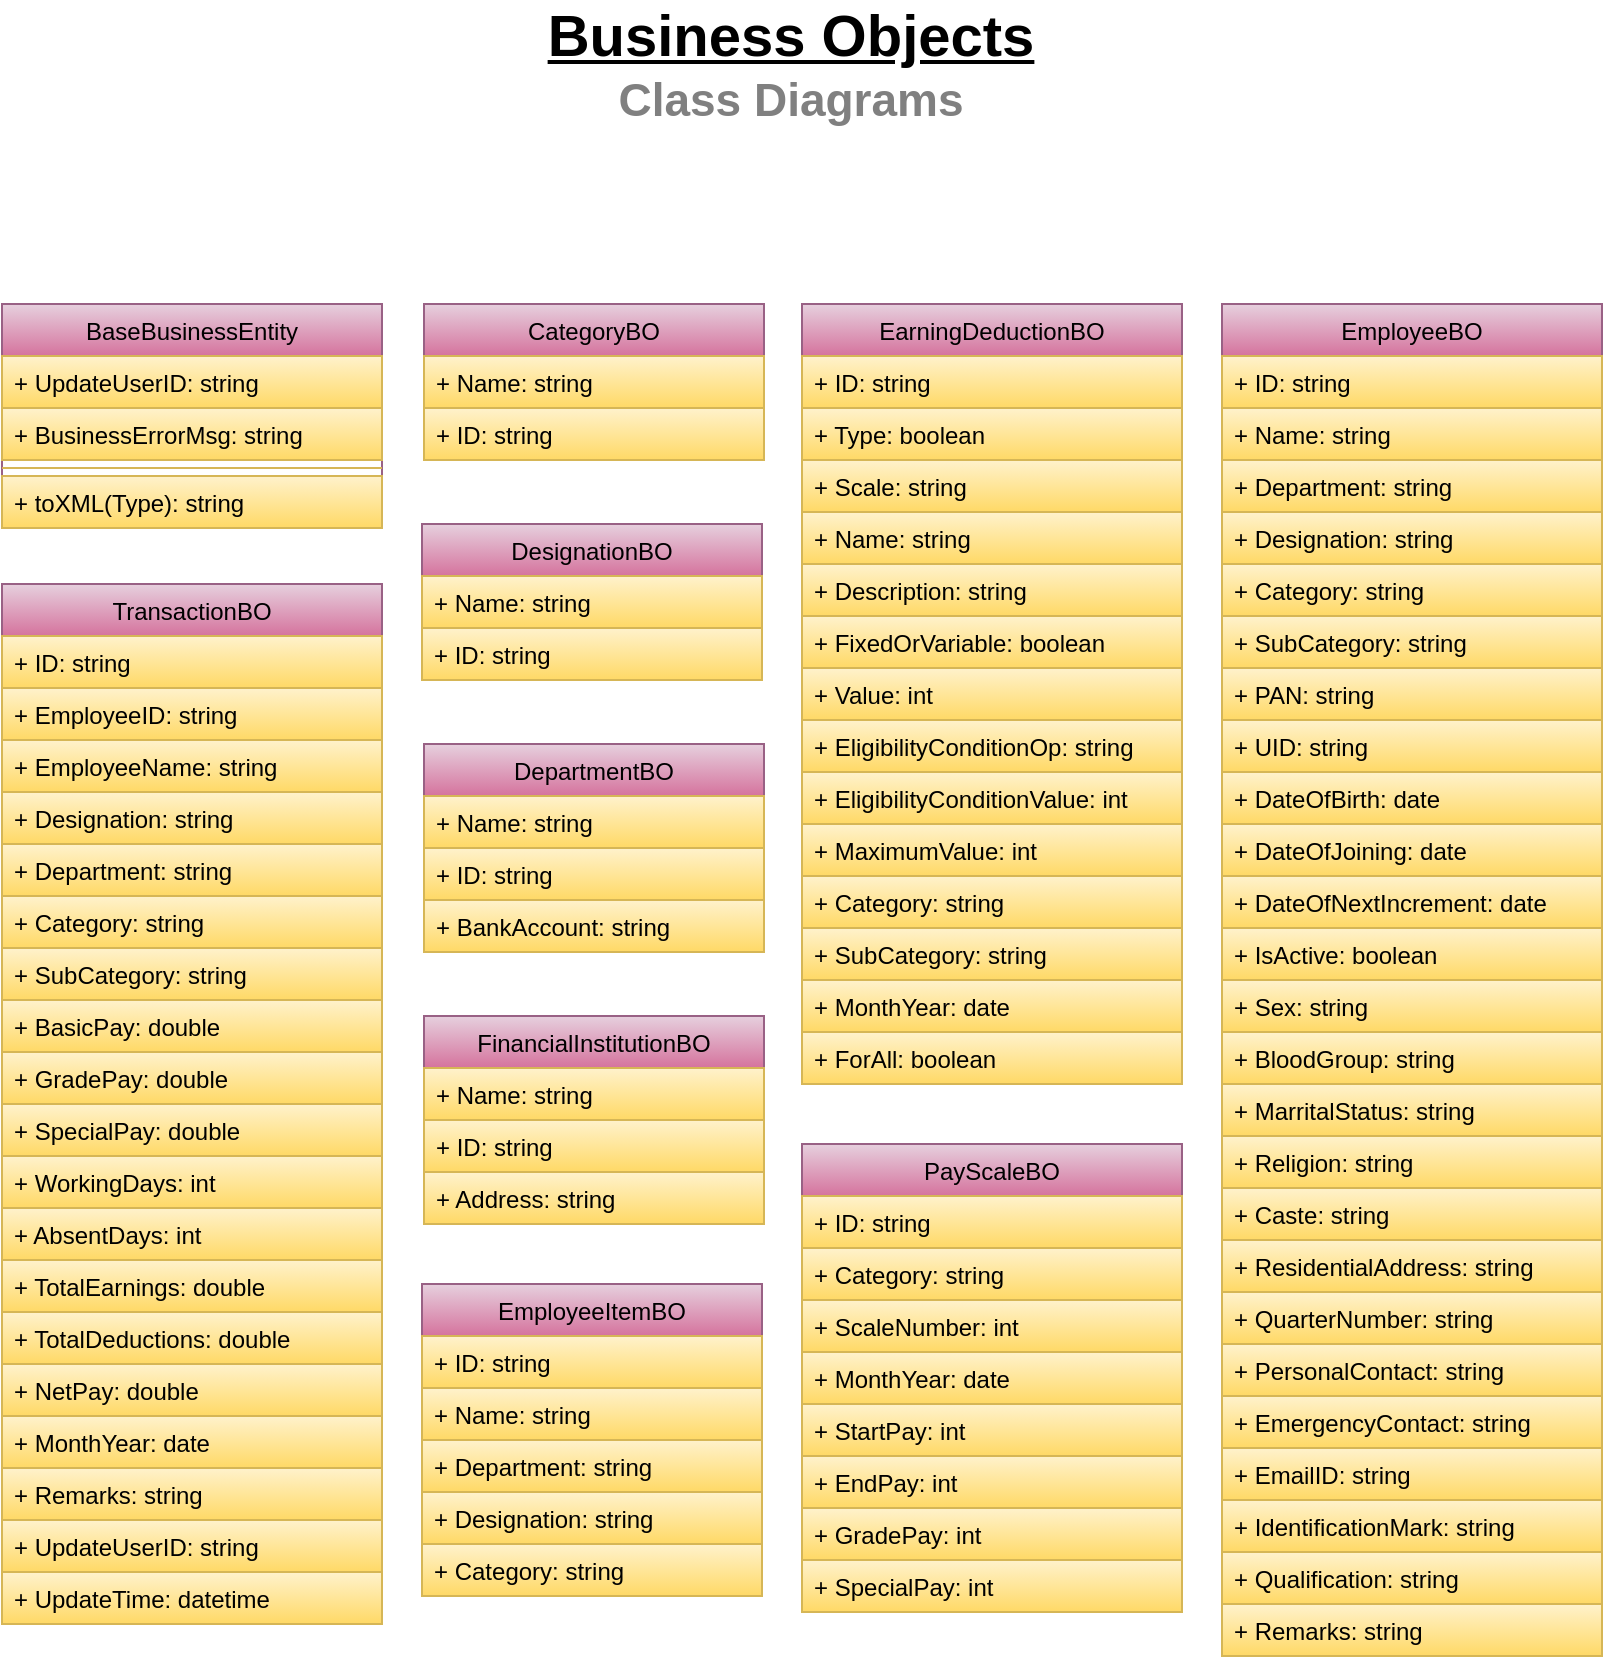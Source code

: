 <mxfile version="13.6.0" type="github">
  <diagram id="C5RBs43oDa-KdzZeNtuy" name="Page-1">
    <mxGraphModel dx="1447" dy="722" grid="1" gridSize="10" guides="1" tooltips="1" connect="1" arrows="1" fold="1" page="1" pageScale="1" pageWidth="827" pageHeight="1169" math="0" shadow="0">
      <root>
        <mxCell id="WIyWlLk6GJQsqaUBKTNV-0" />
        <mxCell id="WIyWlLk6GJQsqaUBKTNV-1" parent="WIyWlLk6GJQsqaUBKTNV-0" />
        <mxCell id="N1QTLzZFye_Z8eLdZ8pb-5" value="CategoryBO" style="swimlane;fontStyle=0;childLayout=stackLayout;horizontal=1;startSize=26;fillColor=#e6d0de;horizontalStack=0;resizeParent=1;resizeParentMax=0;resizeLast=0;collapsible=1;marginBottom=0;gradientColor=#d5739d;strokeColor=#996185;" vertex="1" parent="WIyWlLk6GJQsqaUBKTNV-1">
          <mxGeometry x="231" y="270" width="170" height="78" as="geometry" />
        </mxCell>
        <mxCell id="N1QTLzZFye_Z8eLdZ8pb-6" value="+ Name: string" style="text;strokeColor=#d6b656;fillColor=#fff2cc;align=left;verticalAlign=top;spacingLeft=4;spacingRight=4;overflow=hidden;rotatable=0;points=[[0,0.5],[1,0.5]];portConstraint=eastwest;gradientColor=#ffd966;" vertex="1" parent="N1QTLzZFye_Z8eLdZ8pb-5">
          <mxGeometry y="26" width="170" height="26" as="geometry" />
        </mxCell>
        <mxCell id="N1QTLzZFye_Z8eLdZ8pb-7" value="+ ID: string" style="text;strokeColor=#d6b656;fillColor=#fff2cc;align=left;verticalAlign=top;spacingLeft=4;spacingRight=4;overflow=hidden;rotatable=0;points=[[0,0.5],[1,0.5]];portConstraint=eastwest;gradientColor=#ffd966;" vertex="1" parent="N1QTLzZFye_Z8eLdZ8pb-5">
          <mxGeometry y="52" width="170" height="26" as="geometry" />
        </mxCell>
        <mxCell id="N1QTLzZFye_Z8eLdZ8pb-16" value="EarningDeductionBO" style="swimlane;fontStyle=0;childLayout=stackLayout;horizontal=1;startSize=26;fillColor=#e6d0de;horizontalStack=0;resizeParent=1;resizeParentMax=0;resizeLast=0;collapsible=1;marginBottom=0;gradientColor=#d5739d;strokeColor=#996185;" vertex="1" parent="WIyWlLk6GJQsqaUBKTNV-1">
          <mxGeometry x="420" y="270" width="190" height="390" as="geometry" />
        </mxCell>
        <mxCell id="N1QTLzZFye_Z8eLdZ8pb-17" value="+ ID: string" style="text;strokeColor=#d6b656;fillColor=#fff2cc;align=left;verticalAlign=top;spacingLeft=4;spacingRight=4;overflow=hidden;rotatable=0;points=[[0,0.5],[1,0.5]];portConstraint=eastwest;gradientColor=#ffd966;" vertex="1" parent="N1QTLzZFye_Z8eLdZ8pb-16">
          <mxGeometry y="26" width="190" height="26" as="geometry" />
        </mxCell>
        <mxCell id="N1QTLzZFye_Z8eLdZ8pb-25" value="+ Type: boolean" style="text;strokeColor=#d6b656;fillColor=#fff2cc;align=left;verticalAlign=top;spacingLeft=4;spacingRight=4;overflow=hidden;rotatable=0;points=[[0,0.5],[1,0.5]];portConstraint=eastwest;gradientColor=#ffd966;" vertex="1" parent="N1QTLzZFye_Z8eLdZ8pb-16">
          <mxGeometry y="52" width="190" height="26" as="geometry" />
        </mxCell>
        <mxCell id="N1QTLzZFye_Z8eLdZ8pb-24" value="+ Scale: string" style="text;strokeColor=#d6b656;fillColor=#fff2cc;align=left;verticalAlign=top;spacingLeft=4;spacingRight=4;overflow=hidden;rotatable=0;points=[[0,0.5],[1,0.5]];portConstraint=eastwest;gradientColor=#ffd966;" vertex="1" parent="N1QTLzZFye_Z8eLdZ8pb-16">
          <mxGeometry y="78" width="190" height="26" as="geometry" />
        </mxCell>
        <mxCell id="N1QTLzZFye_Z8eLdZ8pb-23" value="+ Name: string" style="text;strokeColor=#d6b656;fillColor=#fff2cc;align=left;verticalAlign=top;spacingLeft=4;spacingRight=4;overflow=hidden;rotatable=0;points=[[0,0.5],[1,0.5]];portConstraint=eastwest;gradientColor=#ffd966;" vertex="1" parent="N1QTLzZFye_Z8eLdZ8pb-16">
          <mxGeometry y="104" width="190" height="26" as="geometry" />
        </mxCell>
        <mxCell id="N1QTLzZFye_Z8eLdZ8pb-18" value="+ Description: string" style="text;strokeColor=#d6b656;fillColor=#fff2cc;align=left;verticalAlign=top;spacingLeft=4;spacingRight=4;overflow=hidden;rotatable=0;points=[[0,0.5],[1,0.5]];portConstraint=eastwest;gradientColor=#ffd966;" vertex="1" parent="N1QTLzZFye_Z8eLdZ8pb-16">
          <mxGeometry y="130" width="190" height="26" as="geometry" />
        </mxCell>
        <mxCell id="N1QTLzZFye_Z8eLdZ8pb-20" value="+ FixedOrVariable: boolean" style="text;strokeColor=#d6b656;fillColor=#fff2cc;align=left;verticalAlign=top;spacingLeft=4;spacingRight=4;overflow=hidden;rotatable=0;points=[[0,0.5],[1,0.5]];portConstraint=eastwest;gradientColor=#ffd966;" vertex="1" parent="N1QTLzZFye_Z8eLdZ8pb-16">
          <mxGeometry y="156" width="190" height="26" as="geometry" />
        </mxCell>
        <mxCell id="N1QTLzZFye_Z8eLdZ8pb-22" value="+ Value: int" style="text;strokeColor=#d6b656;fillColor=#fff2cc;align=left;verticalAlign=top;spacingLeft=4;spacingRight=4;overflow=hidden;rotatable=0;points=[[0,0.5],[1,0.5]];portConstraint=eastwest;gradientColor=#ffd966;" vertex="1" parent="N1QTLzZFye_Z8eLdZ8pb-16">
          <mxGeometry y="182" width="190" height="26" as="geometry" />
        </mxCell>
        <mxCell id="N1QTLzZFye_Z8eLdZ8pb-21" value="+ EligibilityConditionOp: string" style="text;strokeColor=#d6b656;fillColor=#fff2cc;align=left;verticalAlign=top;spacingLeft=4;spacingRight=4;overflow=hidden;rotatable=0;points=[[0,0.5],[1,0.5]];portConstraint=eastwest;gradientColor=#ffd966;" vertex="1" parent="N1QTLzZFye_Z8eLdZ8pb-16">
          <mxGeometry y="208" width="190" height="26" as="geometry" />
        </mxCell>
        <mxCell id="N1QTLzZFye_Z8eLdZ8pb-26" value="+ EligibilityConditionValue: int" style="text;strokeColor=#d6b656;fillColor=#fff2cc;align=left;verticalAlign=top;spacingLeft=4;spacingRight=4;overflow=hidden;rotatable=0;points=[[0,0.5],[1,0.5]];portConstraint=eastwest;gradientColor=#ffd966;" vertex="1" parent="N1QTLzZFye_Z8eLdZ8pb-16">
          <mxGeometry y="234" width="190" height="26" as="geometry" />
        </mxCell>
        <mxCell id="N1QTLzZFye_Z8eLdZ8pb-27" value="+ MaximumValue: int" style="text;strokeColor=#d6b656;fillColor=#fff2cc;align=left;verticalAlign=top;spacingLeft=4;spacingRight=4;overflow=hidden;rotatable=0;points=[[0,0.5],[1,0.5]];portConstraint=eastwest;gradientColor=#ffd966;" vertex="1" parent="N1QTLzZFye_Z8eLdZ8pb-16">
          <mxGeometry y="260" width="190" height="26" as="geometry" />
        </mxCell>
        <mxCell id="N1QTLzZFye_Z8eLdZ8pb-28" value="+ Category: string" style="text;strokeColor=#d6b656;fillColor=#fff2cc;align=left;verticalAlign=top;spacingLeft=4;spacingRight=4;overflow=hidden;rotatable=0;points=[[0,0.5],[1,0.5]];portConstraint=eastwest;gradientColor=#ffd966;" vertex="1" parent="N1QTLzZFye_Z8eLdZ8pb-16">
          <mxGeometry y="286" width="190" height="26" as="geometry" />
        </mxCell>
        <mxCell id="N1QTLzZFye_Z8eLdZ8pb-29" value="+ SubCategory: string" style="text;strokeColor=#d6b656;fillColor=#fff2cc;align=left;verticalAlign=top;spacingLeft=4;spacingRight=4;overflow=hidden;rotatable=0;points=[[0,0.5],[1,0.5]];portConstraint=eastwest;gradientColor=#ffd966;" vertex="1" parent="N1QTLzZFye_Z8eLdZ8pb-16">
          <mxGeometry y="312" width="190" height="26" as="geometry" />
        </mxCell>
        <mxCell id="N1QTLzZFye_Z8eLdZ8pb-19" value="+ MonthYear: date" style="text;strokeColor=#d6b656;fillColor=#fff2cc;align=left;verticalAlign=top;spacingLeft=4;spacingRight=4;overflow=hidden;rotatable=0;points=[[0,0.5],[1,0.5]];portConstraint=eastwest;gradientColor=#ffd966;" vertex="1" parent="N1QTLzZFye_Z8eLdZ8pb-16">
          <mxGeometry y="338" width="190" height="26" as="geometry" />
        </mxCell>
        <mxCell id="N1QTLzZFye_Z8eLdZ8pb-30" value="+ ForAll: boolean" style="text;strokeColor=#d6b656;fillColor=#fff2cc;align=left;verticalAlign=top;spacingLeft=4;spacingRight=4;overflow=hidden;rotatable=0;points=[[0,0.5],[1,0.5]];portConstraint=eastwest;gradientColor=#ffd966;" vertex="1" parent="N1QTLzZFye_Z8eLdZ8pb-16">
          <mxGeometry y="364" width="190" height="26" as="geometry" />
        </mxCell>
        <mxCell id="N1QTLzZFye_Z8eLdZ8pb-46" value="EmployeeBO" style="swimlane;fontStyle=0;childLayout=stackLayout;horizontal=1;startSize=26;fillColor=#e6d0de;horizontalStack=0;resizeParent=1;resizeParentMax=0;resizeLast=0;collapsible=1;marginBottom=0;gradientColor=#d5739d;strokeColor=#996185;" vertex="1" parent="WIyWlLk6GJQsqaUBKTNV-1">
          <mxGeometry x="630" y="270" width="190" height="676" as="geometry" />
        </mxCell>
        <mxCell id="N1QTLzZFye_Z8eLdZ8pb-47" value="+ ID: string" style="text;strokeColor=#d6b656;fillColor=#fff2cc;align=left;verticalAlign=top;spacingLeft=4;spacingRight=4;overflow=hidden;rotatable=0;points=[[0,0.5],[1,0.5]];portConstraint=eastwest;gradientColor=#ffd966;" vertex="1" parent="N1QTLzZFye_Z8eLdZ8pb-46">
          <mxGeometry y="26" width="190" height="26" as="geometry" />
        </mxCell>
        <mxCell id="N1QTLzZFye_Z8eLdZ8pb-48" value="+ Name: string" style="text;strokeColor=#d6b656;fillColor=#fff2cc;align=left;verticalAlign=top;spacingLeft=4;spacingRight=4;overflow=hidden;rotatable=0;points=[[0,0.5],[1,0.5]];portConstraint=eastwest;gradientColor=#ffd966;" vertex="1" parent="N1QTLzZFye_Z8eLdZ8pb-46">
          <mxGeometry y="52" width="190" height="26" as="geometry" />
        </mxCell>
        <mxCell id="N1QTLzZFye_Z8eLdZ8pb-49" value="+ Department: string" style="text;strokeColor=#d6b656;fillColor=#fff2cc;align=left;verticalAlign=top;spacingLeft=4;spacingRight=4;overflow=hidden;rotatable=0;points=[[0,0.5],[1,0.5]];portConstraint=eastwest;gradientColor=#ffd966;" vertex="1" parent="N1QTLzZFye_Z8eLdZ8pb-46">
          <mxGeometry y="78" width="190" height="26" as="geometry" />
        </mxCell>
        <mxCell id="N1QTLzZFye_Z8eLdZ8pb-50" value="+ Designation: string" style="text;strokeColor=#d6b656;fillColor=#fff2cc;align=left;verticalAlign=top;spacingLeft=4;spacingRight=4;overflow=hidden;rotatable=0;points=[[0,0.5],[1,0.5]];portConstraint=eastwest;gradientColor=#ffd966;" vertex="1" parent="N1QTLzZFye_Z8eLdZ8pb-46">
          <mxGeometry y="104" width="190" height="26" as="geometry" />
        </mxCell>
        <mxCell id="N1QTLzZFye_Z8eLdZ8pb-51" value="+ Category: string" style="text;strokeColor=#d6b656;fillColor=#fff2cc;align=left;verticalAlign=top;spacingLeft=4;spacingRight=4;overflow=hidden;rotatable=0;points=[[0,0.5],[1,0.5]];portConstraint=eastwest;gradientColor=#ffd966;" vertex="1" parent="N1QTLzZFye_Z8eLdZ8pb-46">
          <mxGeometry y="130" width="190" height="26" as="geometry" />
        </mxCell>
        <mxCell id="N1QTLzZFye_Z8eLdZ8pb-52" value="+ SubCategory: string" style="text;strokeColor=#d6b656;fillColor=#fff2cc;align=left;verticalAlign=top;spacingLeft=4;spacingRight=4;overflow=hidden;rotatable=0;points=[[0,0.5],[1,0.5]];portConstraint=eastwest;gradientColor=#ffd966;" vertex="1" parent="N1QTLzZFye_Z8eLdZ8pb-46">
          <mxGeometry y="156" width="190" height="26" as="geometry" />
        </mxCell>
        <mxCell id="N1QTLzZFye_Z8eLdZ8pb-53" value="+ PAN: string" style="text;strokeColor=#d6b656;fillColor=#fff2cc;align=left;verticalAlign=top;spacingLeft=4;spacingRight=4;overflow=hidden;rotatable=0;points=[[0,0.5],[1,0.5]];portConstraint=eastwest;gradientColor=#ffd966;" vertex="1" parent="N1QTLzZFye_Z8eLdZ8pb-46">
          <mxGeometry y="182" width="190" height="26" as="geometry" />
        </mxCell>
        <mxCell id="N1QTLzZFye_Z8eLdZ8pb-54" value="+ UID: string" style="text;strokeColor=#d6b656;fillColor=#fff2cc;align=left;verticalAlign=top;spacingLeft=4;spacingRight=4;overflow=hidden;rotatable=0;points=[[0,0.5],[1,0.5]];portConstraint=eastwest;gradientColor=#ffd966;" vertex="1" parent="N1QTLzZFye_Z8eLdZ8pb-46">
          <mxGeometry y="208" width="190" height="26" as="geometry" />
        </mxCell>
        <mxCell id="N1QTLzZFye_Z8eLdZ8pb-55" value="+ DateOfBirth: date" style="text;strokeColor=#d6b656;fillColor=#fff2cc;align=left;verticalAlign=top;spacingLeft=4;spacingRight=4;overflow=hidden;rotatable=0;points=[[0,0.5],[1,0.5]];portConstraint=eastwest;gradientColor=#ffd966;" vertex="1" parent="N1QTLzZFye_Z8eLdZ8pb-46">
          <mxGeometry y="234" width="190" height="26" as="geometry" />
        </mxCell>
        <mxCell id="N1QTLzZFye_Z8eLdZ8pb-56" value="+ DateOfJoining: date" style="text;strokeColor=#d6b656;fillColor=#fff2cc;align=left;verticalAlign=top;spacingLeft=4;spacingRight=4;overflow=hidden;rotatable=0;points=[[0,0.5],[1,0.5]];portConstraint=eastwest;gradientColor=#ffd966;" vertex="1" parent="N1QTLzZFye_Z8eLdZ8pb-46">
          <mxGeometry y="260" width="190" height="26" as="geometry" />
        </mxCell>
        <mxCell id="N1QTLzZFye_Z8eLdZ8pb-57" value="+ DateOfNextIncrement: date" style="text;strokeColor=#d6b656;fillColor=#fff2cc;align=left;verticalAlign=top;spacingLeft=4;spacingRight=4;overflow=hidden;rotatable=0;points=[[0,0.5],[1,0.5]];portConstraint=eastwest;gradientColor=#ffd966;" vertex="1" parent="N1QTLzZFye_Z8eLdZ8pb-46">
          <mxGeometry y="286" width="190" height="26" as="geometry" />
        </mxCell>
        <mxCell id="N1QTLzZFye_Z8eLdZ8pb-58" value="+ IsActive: boolean" style="text;strokeColor=#d6b656;fillColor=#fff2cc;align=left;verticalAlign=top;spacingLeft=4;spacingRight=4;overflow=hidden;rotatable=0;points=[[0,0.5],[1,0.5]];portConstraint=eastwest;gradientColor=#ffd966;" vertex="1" parent="N1QTLzZFye_Z8eLdZ8pb-46">
          <mxGeometry y="312" width="190" height="26" as="geometry" />
        </mxCell>
        <mxCell id="N1QTLzZFye_Z8eLdZ8pb-61" value="+ Sex: string" style="text;strokeColor=#d6b656;fillColor=#fff2cc;align=left;verticalAlign=top;spacingLeft=4;spacingRight=4;overflow=hidden;rotatable=0;points=[[0,0.5],[1,0.5]];portConstraint=eastwest;gradientColor=#ffd966;" vertex="1" parent="N1QTLzZFye_Z8eLdZ8pb-46">
          <mxGeometry y="338" width="190" height="26" as="geometry" />
        </mxCell>
        <mxCell id="N1QTLzZFye_Z8eLdZ8pb-64" value="+ BloodGroup: string" style="text;strokeColor=#d6b656;fillColor=#fff2cc;align=left;verticalAlign=top;spacingLeft=4;spacingRight=4;overflow=hidden;rotatable=0;points=[[0,0.5],[1,0.5]];portConstraint=eastwest;gradientColor=#ffd966;" vertex="1" parent="N1QTLzZFye_Z8eLdZ8pb-46">
          <mxGeometry y="364" width="190" height="26" as="geometry" />
        </mxCell>
        <mxCell id="N1QTLzZFye_Z8eLdZ8pb-66" value="+ MarritalStatus: string" style="text;strokeColor=#d6b656;fillColor=#fff2cc;align=left;verticalAlign=top;spacingLeft=4;spacingRight=4;overflow=hidden;rotatable=0;points=[[0,0.5],[1,0.5]];portConstraint=eastwest;gradientColor=#ffd966;" vertex="1" parent="N1QTLzZFye_Z8eLdZ8pb-46">
          <mxGeometry y="390" width="190" height="26" as="geometry" />
        </mxCell>
        <mxCell id="N1QTLzZFye_Z8eLdZ8pb-65" value="+ Religion: string" style="text;strokeColor=#d6b656;fillColor=#fff2cc;align=left;verticalAlign=top;spacingLeft=4;spacingRight=4;overflow=hidden;rotatable=0;points=[[0,0.5],[1,0.5]];portConstraint=eastwest;gradientColor=#ffd966;" vertex="1" parent="N1QTLzZFye_Z8eLdZ8pb-46">
          <mxGeometry y="416" width="190" height="26" as="geometry" />
        </mxCell>
        <mxCell id="N1QTLzZFye_Z8eLdZ8pb-63" value="+ Caste: string" style="text;strokeColor=#d6b656;fillColor=#fff2cc;align=left;verticalAlign=top;spacingLeft=4;spacingRight=4;overflow=hidden;rotatable=0;points=[[0,0.5],[1,0.5]];portConstraint=eastwest;gradientColor=#ffd966;" vertex="1" parent="N1QTLzZFye_Z8eLdZ8pb-46">
          <mxGeometry y="442" width="190" height="26" as="geometry" />
        </mxCell>
        <mxCell id="N1QTLzZFye_Z8eLdZ8pb-62" value="+ ResidentialAddress: string" style="text;strokeColor=#d6b656;fillColor=#fff2cc;align=left;verticalAlign=top;spacingLeft=4;spacingRight=4;overflow=hidden;rotatable=0;points=[[0,0.5],[1,0.5]];portConstraint=eastwest;gradientColor=#ffd966;" vertex="1" parent="N1QTLzZFye_Z8eLdZ8pb-46">
          <mxGeometry y="468" width="190" height="26" as="geometry" />
        </mxCell>
        <mxCell id="N1QTLzZFye_Z8eLdZ8pb-59" value="+ QuarterNumber: string" style="text;strokeColor=#d6b656;fillColor=#fff2cc;align=left;verticalAlign=top;spacingLeft=4;spacingRight=4;overflow=hidden;rotatable=0;points=[[0,0.5],[1,0.5]];portConstraint=eastwest;gradientColor=#ffd966;" vertex="1" parent="N1QTLzZFye_Z8eLdZ8pb-46">
          <mxGeometry y="494" width="190" height="26" as="geometry" />
        </mxCell>
        <mxCell id="N1QTLzZFye_Z8eLdZ8pb-60" value="+ PersonalContact: string" style="text;strokeColor=#d6b656;fillColor=#fff2cc;align=left;verticalAlign=top;spacingLeft=4;spacingRight=4;overflow=hidden;rotatable=0;points=[[0,0.5],[1,0.5]];portConstraint=eastwest;gradientColor=#ffd966;" vertex="1" parent="N1QTLzZFye_Z8eLdZ8pb-46">
          <mxGeometry y="520" width="190" height="26" as="geometry" />
        </mxCell>
        <mxCell id="N1QTLzZFye_Z8eLdZ8pb-69" value="+ EmergencyContact: string" style="text;strokeColor=#d6b656;fillColor=#fff2cc;align=left;verticalAlign=top;spacingLeft=4;spacingRight=4;overflow=hidden;rotatable=0;points=[[0,0.5],[1,0.5]];portConstraint=eastwest;gradientColor=#ffd966;" vertex="1" parent="N1QTLzZFye_Z8eLdZ8pb-46">
          <mxGeometry y="546" width="190" height="26" as="geometry" />
        </mxCell>
        <mxCell id="N1QTLzZFye_Z8eLdZ8pb-68" value="+ EmailID: string" style="text;strokeColor=#d6b656;fillColor=#fff2cc;align=left;verticalAlign=top;spacingLeft=4;spacingRight=4;overflow=hidden;rotatable=0;points=[[0,0.5],[1,0.5]];portConstraint=eastwest;gradientColor=#ffd966;" vertex="1" parent="N1QTLzZFye_Z8eLdZ8pb-46">
          <mxGeometry y="572" width="190" height="26" as="geometry" />
        </mxCell>
        <mxCell id="N1QTLzZFye_Z8eLdZ8pb-67" value="+ IdentificationMark: string" style="text;strokeColor=#d6b656;fillColor=#fff2cc;align=left;verticalAlign=top;spacingLeft=4;spacingRight=4;overflow=hidden;rotatable=0;points=[[0,0.5],[1,0.5]];portConstraint=eastwest;gradientColor=#ffd966;" vertex="1" parent="N1QTLzZFye_Z8eLdZ8pb-46">
          <mxGeometry y="598" width="190" height="26" as="geometry" />
        </mxCell>
        <mxCell id="N1QTLzZFye_Z8eLdZ8pb-72" value="+ Qualification: string" style="text;strokeColor=#d6b656;fillColor=#fff2cc;align=left;verticalAlign=top;spacingLeft=4;spacingRight=4;overflow=hidden;rotatable=0;points=[[0,0.5],[1,0.5]];portConstraint=eastwest;gradientColor=#ffd966;" vertex="1" parent="N1QTLzZFye_Z8eLdZ8pb-46">
          <mxGeometry y="624" width="190" height="26" as="geometry" />
        </mxCell>
        <mxCell id="N1QTLzZFye_Z8eLdZ8pb-71" value="+ Remarks: string" style="text;strokeColor=#d6b656;fillColor=#fff2cc;align=left;verticalAlign=top;spacingLeft=4;spacingRight=4;overflow=hidden;rotatable=0;points=[[0,0.5],[1,0.5]];portConstraint=eastwest;gradientColor=#ffd966;" vertex="1" parent="N1QTLzZFye_Z8eLdZ8pb-46">
          <mxGeometry y="650" width="190" height="26" as="geometry" />
        </mxCell>
        <mxCell id="N1QTLzZFye_Z8eLdZ8pb-13" value="DesignationBO" style="swimlane;fontStyle=0;childLayout=stackLayout;horizontal=1;startSize=26;fillColor=#e6d0de;horizontalStack=0;resizeParent=1;resizeParentMax=0;resizeLast=0;collapsible=1;marginBottom=0;gradientColor=#d5739d;strokeColor=#996185;" vertex="1" parent="WIyWlLk6GJQsqaUBKTNV-1">
          <mxGeometry x="230" y="380" width="170" height="78" as="geometry" />
        </mxCell>
        <mxCell id="N1QTLzZFye_Z8eLdZ8pb-14" value="+ Name: string" style="text;strokeColor=#d6b656;fillColor=#fff2cc;align=left;verticalAlign=top;spacingLeft=4;spacingRight=4;overflow=hidden;rotatable=0;points=[[0,0.5],[1,0.5]];portConstraint=eastwest;gradientColor=#ffd966;" vertex="1" parent="N1QTLzZFye_Z8eLdZ8pb-13">
          <mxGeometry y="26" width="170" height="26" as="geometry" />
        </mxCell>
        <mxCell id="N1QTLzZFye_Z8eLdZ8pb-15" value="+ ID: string" style="text;strokeColor=#d6b656;fillColor=#fff2cc;align=left;verticalAlign=top;spacingLeft=4;spacingRight=4;overflow=hidden;rotatable=0;points=[[0,0.5],[1,0.5]];portConstraint=eastwest;gradientColor=#ffd966;" vertex="1" parent="N1QTLzZFye_Z8eLdZ8pb-13">
          <mxGeometry y="52" width="170" height="26" as="geometry" />
        </mxCell>
        <mxCell id="N1QTLzZFye_Z8eLdZ8pb-9" value="DepartmentBO" style="swimlane;fontStyle=0;childLayout=stackLayout;horizontal=1;startSize=26;fillColor=#e6d0de;horizontalStack=0;resizeParent=1;resizeParentMax=0;resizeLast=0;collapsible=1;marginBottom=0;gradientColor=#d5739d;strokeColor=#996185;" vertex="1" parent="WIyWlLk6GJQsqaUBKTNV-1">
          <mxGeometry x="231" y="490" width="170" height="104" as="geometry" />
        </mxCell>
        <mxCell id="N1QTLzZFye_Z8eLdZ8pb-10" value="+ Name: string" style="text;strokeColor=#d6b656;fillColor=#fff2cc;align=left;verticalAlign=top;spacingLeft=4;spacingRight=4;overflow=hidden;rotatable=0;points=[[0,0.5],[1,0.5]];portConstraint=eastwest;gradientColor=#ffd966;" vertex="1" parent="N1QTLzZFye_Z8eLdZ8pb-9">
          <mxGeometry y="26" width="170" height="26" as="geometry" />
        </mxCell>
        <mxCell id="N1QTLzZFye_Z8eLdZ8pb-11" value="+ ID: string" style="text;strokeColor=#d6b656;fillColor=#fff2cc;align=left;verticalAlign=top;spacingLeft=4;spacingRight=4;overflow=hidden;rotatable=0;points=[[0,0.5],[1,0.5]];portConstraint=eastwest;gradientColor=#ffd966;" vertex="1" parent="N1QTLzZFye_Z8eLdZ8pb-9">
          <mxGeometry y="52" width="170" height="26" as="geometry" />
        </mxCell>
        <mxCell id="N1QTLzZFye_Z8eLdZ8pb-12" value="+ BankAccount: string" style="text;strokeColor=#d6b656;fillColor=#fff2cc;align=left;verticalAlign=top;spacingLeft=4;spacingRight=4;overflow=hidden;rotatable=0;points=[[0,0.5],[1,0.5]];portConstraint=eastwest;gradientColor=#ffd966;" vertex="1" parent="N1QTLzZFye_Z8eLdZ8pb-9">
          <mxGeometry y="78" width="170" height="26" as="geometry" />
        </mxCell>
        <mxCell id="N1QTLzZFye_Z8eLdZ8pb-73" value="FinancialInstitutionBO" style="swimlane;fontStyle=0;childLayout=stackLayout;horizontal=1;startSize=26;fillColor=#e6d0de;horizontalStack=0;resizeParent=1;resizeParentMax=0;resizeLast=0;collapsible=1;marginBottom=0;gradientColor=#d5739d;strokeColor=#996185;" vertex="1" parent="WIyWlLk6GJQsqaUBKTNV-1">
          <mxGeometry x="231" y="626" width="170" height="104" as="geometry" />
        </mxCell>
        <mxCell id="N1QTLzZFye_Z8eLdZ8pb-74" value="+ Name: string" style="text;strokeColor=#d6b656;fillColor=#fff2cc;align=left;verticalAlign=top;spacingLeft=4;spacingRight=4;overflow=hidden;rotatable=0;points=[[0,0.5],[1,0.5]];portConstraint=eastwest;gradientColor=#ffd966;" vertex="1" parent="N1QTLzZFye_Z8eLdZ8pb-73">
          <mxGeometry y="26" width="170" height="26" as="geometry" />
        </mxCell>
        <mxCell id="N1QTLzZFye_Z8eLdZ8pb-75" value="+ ID: string" style="text;strokeColor=#d6b656;fillColor=#fff2cc;align=left;verticalAlign=top;spacingLeft=4;spacingRight=4;overflow=hidden;rotatable=0;points=[[0,0.5],[1,0.5]];portConstraint=eastwest;gradientColor=#ffd966;" vertex="1" parent="N1QTLzZFye_Z8eLdZ8pb-73">
          <mxGeometry y="52" width="170" height="26" as="geometry" />
        </mxCell>
        <mxCell id="N1QTLzZFye_Z8eLdZ8pb-76" value="+ Address: string" style="text;strokeColor=#d6b656;fillColor=#fff2cc;align=left;verticalAlign=top;spacingLeft=4;spacingRight=4;overflow=hidden;rotatable=0;points=[[0,0.5],[1,0.5]];portConstraint=eastwest;gradientColor=#ffd966;" vertex="1" parent="N1QTLzZFye_Z8eLdZ8pb-73">
          <mxGeometry y="78" width="170" height="26" as="geometry" />
        </mxCell>
        <mxCell id="N1QTLzZFye_Z8eLdZ8pb-77" value="PayScaleBO" style="swimlane;fontStyle=0;childLayout=stackLayout;horizontal=1;startSize=26;fillColor=#e6d0de;horizontalStack=0;resizeParent=1;resizeParentMax=0;resizeLast=0;collapsible=1;marginBottom=0;gradientColor=#d5739d;strokeColor=#996185;" vertex="1" parent="WIyWlLk6GJQsqaUBKTNV-1">
          <mxGeometry x="420" y="690" width="190" height="234" as="geometry" />
        </mxCell>
        <mxCell id="N1QTLzZFye_Z8eLdZ8pb-79" value="+ ID: string" style="text;strokeColor=#d6b656;fillColor=#fff2cc;align=left;verticalAlign=top;spacingLeft=4;spacingRight=4;overflow=hidden;rotatable=0;points=[[0,0.5],[1,0.5]];portConstraint=eastwest;gradientColor=#ffd966;" vertex="1" parent="N1QTLzZFye_Z8eLdZ8pb-77">
          <mxGeometry y="26" width="190" height="26" as="geometry" />
        </mxCell>
        <mxCell id="N1QTLzZFye_Z8eLdZ8pb-83" value="+ Category: string" style="text;strokeColor=#d6b656;fillColor=#fff2cc;align=left;verticalAlign=top;spacingLeft=4;spacingRight=4;overflow=hidden;rotatable=0;points=[[0,0.5],[1,0.5]];portConstraint=eastwest;gradientColor=#ffd966;" vertex="1" parent="N1QTLzZFye_Z8eLdZ8pb-77">
          <mxGeometry y="52" width="190" height="26" as="geometry" />
        </mxCell>
        <mxCell id="N1QTLzZFye_Z8eLdZ8pb-81" value="+ ScaleNumber: int" style="text;strokeColor=#d6b656;fillColor=#fff2cc;align=left;verticalAlign=top;spacingLeft=4;spacingRight=4;overflow=hidden;rotatable=0;points=[[0,0.5],[1,0.5]];portConstraint=eastwest;gradientColor=#ffd966;" vertex="1" parent="N1QTLzZFye_Z8eLdZ8pb-77">
          <mxGeometry y="78" width="190" height="26" as="geometry" />
        </mxCell>
        <mxCell id="N1QTLzZFye_Z8eLdZ8pb-82" value="+ MonthYear: date" style="text;strokeColor=#d6b656;fillColor=#fff2cc;align=left;verticalAlign=top;spacingLeft=4;spacingRight=4;overflow=hidden;rotatable=0;points=[[0,0.5],[1,0.5]];portConstraint=eastwest;gradientColor=#ffd966;" vertex="1" parent="N1QTLzZFye_Z8eLdZ8pb-77">
          <mxGeometry y="104" width="190" height="26" as="geometry" />
        </mxCell>
        <mxCell id="N1QTLzZFye_Z8eLdZ8pb-78" value="+ StartPay: int" style="text;strokeColor=#d6b656;fillColor=#fff2cc;align=left;verticalAlign=top;spacingLeft=4;spacingRight=4;overflow=hidden;rotatable=0;points=[[0,0.5],[1,0.5]];portConstraint=eastwest;gradientColor=#ffd966;" vertex="1" parent="N1QTLzZFye_Z8eLdZ8pb-77">
          <mxGeometry y="130" width="190" height="26" as="geometry" />
        </mxCell>
        <mxCell id="N1QTLzZFye_Z8eLdZ8pb-85" value="+ EndPay: int" style="text;strokeColor=#d6b656;fillColor=#fff2cc;align=left;verticalAlign=top;spacingLeft=4;spacingRight=4;overflow=hidden;rotatable=0;points=[[0,0.5],[1,0.5]];portConstraint=eastwest;gradientColor=#ffd966;" vertex="1" parent="N1QTLzZFye_Z8eLdZ8pb-77">
          <mxGeometry y="156" width="190" height="26" as="geometry" />
        </mxCell>
        <mxCell id="N1QTLzZFye_Z8eLdZ8pb-84" value="+ GradePay: int" style="text;strokeColor=#d6b656;fillColor=#fff2cc;align=left;verticalAlign=top;spacingLeft=4;spacingRight=4;overflow=hidden;rotatable=0;points=[[0,0.5],[1,0.5]];portConstraint=eastwest;gradientColor=#ffd966;" vertex="1" parent="N1QTLzZFye_Z8eLdZ8pb-77">
          <mxGeometry y="182" width="190" height="26" as="geometry" />
        </mxCell>
        <mxCell id="N1QTLzZFye_Z8eLdZ8pb-80" value="+ SpecialPay: int" style="text;strokeColor=#d6b656;fillColor=#fff2cc;align=left;verticalAlign=top;spacingLeft=4;spacingRight=4;overflow=hidden;rotatable=0;points=[[0,0.5],[1,0.5]];portConstraint=eastwest;gradientColor=#ffd966;" vertex="1" parent="N1QTLzZFye_Z8eLdZ8pb-77">
          <mxGeometry y="208" width="190" height="26" as="geometry" />
        </mxCell>
        <mxCell id="N1QTLzZFye_Z8eLdZ8pb-107" value="EmployeeItemBO" style="swimlane;fontStyle=0;childLayout=stackLayout;horizontal=1;startSize=26;fillColor=#e6d0de;horizontalStack=0;resizeParent=1;resizeParentMax=0;resizeLast=0;collapsible=1;marginBottom=0;gradientColor=#d5739d;strokeColor=#996185;" vertex="1" parent="WIyWlLk6GJQsqaUBKTNV-1">
          <mxGeometry x="230" y="760" width="170" height="156" as="geometry" />
        </mxCell>
        <mxCell id="N1QTLzZFye_Z8eLdZ8pb-108" value="+ ID: string" style="text;strokeColor=#d6b656;fillColor=#fff2cc;align=left;verticalAlign=top;spacingLeft=4;spacingRight=4;overflow=hidden;rotatable=0;points=[[0,0.5],[1,0.5]];portConstraint=eastwest;gradientColor=#ffd966;" vertex="1" parent="N1QTLzZFye_Z8eLdZ8pb-107">
          <mxGeometry y="26" width="170" height="26" as="geometry" />
        </mxCell>
        <mxCell id="N1QTLzZFye_Z8eLdZ8pb-109" value="+ Name: string" style="text;strokeColor=#d6b656;fillColor=#fff2cc;align=left;verticalAlign=top;spacingLeft=4;spacingRight=4;overflow=hidden;rotatable=0;points=[[0,0.5],[1,0.5]];portConstraint=eastwest;gradientColor=#ffd966;" vertex="1" parent="N1QTLzZFye_Z8eLdZ8pb-107">
          <mxGeometry y="52" width="170" height="26" as="geometry" />
        </mxCell>
        <mxCell id="N1QTLzZFye_Z8eLdZ8pb-110" value="+ Department: string" style="text;strokeColor=#d6b656;fillColor=#fff2cc;align=left;verticalAlign=top;spacingLeft=4;spacingRight=4;overflow=hidden;rotatable=0;points=[[0,0.5],[1,0.5]];portConstraint=eastwest;aspect=fixed;gradientColor=#ffd966;" vertex="1" parent="N1QTLzZFye_Z8eLdZ8pb-107">
          <mxGeometry y="78" width="170" height="26" as="geometry" />
        </mxCell>
        <mxCell id="N1QTLzZFye_Z8eLdZ8pb-111" value="+ Designation: string" style="text;strokeColor=#d6b656;fillColor=#fff2cc;align=left;verticalAlign=top;spacingLeft=4;spacingRight=4;overflow=hidden;rotatable=0;points=[[0,0.5],[1,0.5]];portConstraint=eastwest;gradientColor=#ffd966;" vertex="1" parent="N1QTLzZFye_Z8eLdZ8pb-107">
          <mxGeometry y="104" width="170" height="26" as="geometry" />
        </mxCell>
        <mxCell id="N1QTLzZFye_Z8eLdZ8pb-112" value="+ Category: string" style="text;strokeColor=#d6b656;fillColor=#fff2cc;align=left;verticalAlign=top;spacingLeft=4;spacingRight=4;overflow=hidden;rotatable=0;points=[[0,0.5],[1,0.5]];portConstraint=eastwest;gradientColor=#ffd966;" vertex="1" parent="N1QTLzZFye_Z8eLdZ8pb-107">
          <mxGeometry y="130" width="170" height="26" as="geometry" />
        </mxCell>
        <mxCell id="N1QTLzZFye_Z8eLdZ8pb-86" value="TransactionBO" style="swimlane;fontStyle=0;childLayout=stackLayout;horizontal=1;startSize=26;fillColor=#e6d0de;horizontalStack=0;resizeParent=1;resizeParentMax=0;resizeLast=0;collapsible=1;marginBottom=0;gradientColor=#d5739d;strokeColor=#996185;" vertex="1" parent="WIyWlLk6GJQsqaUBKTNV-1">
          <mxGeometry x="20" y="410" width="190" height="520" as="geometry" />
        </mxCell>
        <mxCell id="N1QTLzZFye_Z8eLdZ8pb-87" value="+ ID: string" style="text;strokeColor=#d6b656;fillColor=#fff2cc;align=left;verticalAlign=top;spacingLeft=4;spacingRight=4;overflow=hidden;rotatable=0;points=[[0,0.5],[1,0.5]];portConstraint=eastwest;gradientColor=#ffd966;" vertex="1" parent="N1QTLzZFye_Z8eLdZ8pb-86">
          <mxGeometry y="26" width="190" height="26" as="geometry" />
        </mxCell>
        <mxCell id="N1QTLzZFye_Z8eLdZ8pb-95" value="+ EmployeeID: string" style="text;strokeColor=#d6b656;fillColor=#fff2cc;align=left;verticalAlign=top;spacingLeft=4;spacingRight=4;overflow=hidden;rotatable=0;points=[[0,0.5],[1,0.5]];portConstraint=eastwest;gradientColor=#ffd966;" vertex="1" parent="N1QTLzZFye_Z8eLdZ8pb-86">
          <mxGeometry y="52" width="190" height="26" as="geometry" />
        </mxCell>
        <mxCell id="N1QTLzZFye_Z8eLdZ8pb-96" value="+ EmployeeName: string" style="text;strokeColor=#d6b656;fillColor=#fff2cc;align=left;verticalAlign=top;spacingLeft=4;spacingRight=4;overflow=hidden;rotatable=0;points=[[0,0.5],[1,0.5]];portConstraint=eastwest;gradientColor=#ffd966;" vertex="1" parent="N1QTLzZFye_Z8eLdZ8pb-86">
          <mxGeometry y="78" width="190" height="26" as="geometry" />
        </mxCell>
        <mxCell id="N1QTLzZFye_Z8eLdZ8pb-98" value="+ Designation: string" style="text;strokeColor=#d6b656;fillColor=#fff2cc;align=left;verticalAlign=top;spacingLeft=4;spacingRight=4;overflow=hidden;rotatable=0;points=[[0,0.5],[1,0.5]];portConstraint=eastwest;gradientColor=#ffd966;" vertex="1" parent="N1QTLzZFye_Z8eLdZ8pb-86">
          <mxGeometry y="104" width="190" height="26" as="geometry" />
        </mxCell>
        <mxCell id="N1QTLzZFye_Z8eLdZ8pb-97" value="+ Department: string" style="text;strokeColor=#d6b656;fillColor=#fff2cc;align=left;verticalAlign=top;spacingLeft=4;spacingRight=4;overflow=hidden;rotatable=0;points=[[0,0.5],[1,0.5]];portConstraint=eastwest;gradientColor=#ffd966;" vertex="1" parent="N1QTLzZFye_Z8eLdZ8pb-86">
          <mxGeometry y="130" width="190" height="26" as="geometry" />
        </mxCell>
        <mxCell id="N1QTLzZFye_Z8eLdZ8pb-88" value="+ Category: string" style="text;strokeColor=#d6b656;fillColor=#fff2cc;align=left;verticalAlign=top;spacingLeft=4;spacingRight=4;overflow=hidden;rotatable=0;points=[[0,0.5],[1,0.5]];portConstraint=eastwest;gradientColor=#ffd966;" vertex="1" parent="N1QTLzZFye_Z8eLdZ8pb-86">
          <mxGeometry y="156" width="190" height="26" as="geometry" />
        </mxCell>
        <mxCell id="N1QTLzZFye_Z8eLdZ8pb-103" value="+ SubCategory: string" style="text;strokeColor=#d6b656;fillColor=#fff2cc;align=left;verticalAlign=top;spacingLeft=4;spacingRight=4;overflow=hidden;rotatable=0;points=[[0,0.5],[1,0.5]];portConstraint=eastwest;gradientColor=#ffd966;" vertex="1" parent="N1QTLzZFye_Z8eLdZ8pb-86">
          <mxGeometry y="182" width="190" height="26" as="geometry" />
        </mxCell>
        <mxCell id="N1QTLzZFye_Z8eLdZ8pb-92" value="+ BasicPay: double" style="text;strokeColor=#d6b656;fillColor=#fff2cc;align=left;verticalAlign=top;spacingLeft=4;spacingRight=4;overflow=hidden;rotatable=0;points=[[0,0.5],[1,0.5]];portConstraint=eastwest;gradientColor=#ffd966;" vertex="1" parent="N1QTLzZFye_Z8eLdZ8pb-86">
          <mxGeometry y="208" width="190" height="26" as="geometry" />
        </mxCell>
        <mxCell id="N1QTLzZFye_Z8eLdZ8pb-93" value="+ GradePay: double" style="text;strokeColor=#d6b656;fillColor=#fff2cc;align=left;verticalAlign=top;spacingLeft=4;spacingRight=4;overflow=hidden;rotatable=0;points=[[0,0.5],[1,0.5]];portConstraint=eastwest;gradientColor=#ffd966;" vertex="1" parent="N1QTLzZFye_Z8eLdZ8pb-86">
          <mxGeometry y="234" width="190" height="26" as="geometry" />
        </mxCell>
        <mxCell id="N1QTLzZFye_Z8eLdZ8pb-94" value="+ SpecialPay: double" style="text;strokeColor=#d6b656;fillColor=#fff2cc;align=left;verticalAlign=top;spacingLeft=4;spacingRight=4;overflow=hidden;rotatable=0;points=[[0,0.5],[1,0.5]];portConstraint=eastwest;gradientColor=#ffd966;" vertex="1" parent="N1QTLzZFye_Z8eLdZ8pb-86">
          <mxGeometry y="260" width="190" height="26" as="geometry" />
        </mxCell>
        <mxCell id="N1QTLzZFye_Z8eLdZ8pb-99" value="+ WorkingDays: int" style="text;strokeColor=#d6b656;fillColor=#fff2cc;align=left;verticalAlign=top;spacingLeft=4;spacingRight=4;overflow=hidden;rotatable=0;points=[[0,0.5],[1,0.5]];portConstraint=eastwest;gradientColor=#ffd966;" vertex="1" parent="N1QTLzZFye_Z8eLdZ8pb-86">
          <mxGeometry y="286" width="190" height="26" as="geometry" />
        </mxCell>
        <mxCell id="N1QTLzZFye_Z8eLdZ8pb-102" value="+ AbsentDays: int" style="text;strokeColor=#d6b656;fillColor=#fff2cc;align=left;verticalAlign=top;spacingLeft=4;spacingRight=4;overflow=hidden;rotatable=0;points=[[0,0.5],[1,0.5]];portConstraint=eastwest;gradientColor=#ffd966;" vertex="1" parent="N1QTLzZFye_Z8eLdZ8pb-86">
          <mxGeometry y="312" width="190" height="26" as="geometry" />
        </mxCell>
        <mxCell id="N1QTLzZFye_Z8eLdZ8pb-101" value="+ TotalEarnings: double" style="text;strokeColor=#d6b656;fillColor=#fff2cc;align=left;verticalAlign=top;spacingLeft=4;spacingRight=4;overflow=hidden;rotatable=0;points=[[0,0.5],[1,0.5]];portConstraint=eastwest;gradientColor=#ffd966;" vertex="1" parent="N1QTLzZFye_Z8eLdZ8pb-86">
          <mxGeometry y="338" width="190" height="26" as="geometry" />
        </mxCell>
        <mxCell id="N1QTLzZFye_Z8eLdZ8pb-100" value="+ TotalDeductions: double" style="text;strokeColor=#d6b656;fillColor=#fff2cc;align=left;verticalAlign=top;spacingLeft=4;spacingRight=4;overflow=hidden;rotatable=0;points=[[0,0.5],[1,0.5]];portConstraint=eastwest;gradientColor=#ffd966;" vertex="1" parent="N1QTLzZFye_Z8eLdZ8pb-86">
          <mxGeometry y="364" width="190" height="26" as="geometry" />
        </mxCell>
        <mxCell id="N1QTLzZFye_Z8eLdZ8pb-91" value="+ NetPay: double" style="text;strokeColor=#d6b656;fillColor=#fff2cc;align=left;verticalAlign=top;spacingLeft=4;spacingRight=4;overflow=hidden;rotatable=0;points=[[0,0.5],[1,0.5]];portConstraint=eastwest;gradientColor=#ffd966;" vertex="1" parent="N1QTLzZFye_Z8eLdZ8pb-86">
          <mxGeometry y="390" width="190" height="26" as="geometry" />
        </mxCell>
        <mxCell id="N1QTLzZFye_Z8eLdZ8pb-90" value="+ MonthYear: date" style="text;strokeColor=#d6b656;fillColor=#fff2cc;align=left;verticalAlign=top;spacingLeft=4;spacingRight=4;overflow=hidden;rotatable=0;points=[[0,0.5],[1,0.5]];portConstraint=eastwest;gradientColor=#ffd966;" vertex="1" parent="N1QTLzZFye_Z8eLdZ8pb-86">
          <mxGeometry y="416" width="190" height="26" as="geometry" />
        </mxCell>
        <mxCell id="N1QTLzZFye_Z8eLdZ8pb-104" value="+ Remarks: string" style="text;strokeColor=#d6b656;fillColor=#fff2cc;align=left;verticalAlign=top;spacingLeft=4;spacingRight=4;overflow=hidden;rotatable=0;points=[[0,0.5],[1,0.5]];portConstraint=eastwest;gradientColor=#ffd966;" vertex="1" parent="N1QTLzZFye_Z8eLdZ8pb-86">
          <mxGeometry y="442" width="190" height="26" as="geometry" />
        </mxCell>
        <mxCell id="N1QTLzZFye_Z8eLdZ8pb-105" value="+ UpdateUserID: string" style="text;strokeColor=#d6b656;fillColor=#fff2cc;align=left;verticalAlign=top;spacingLeft=4;spacingRight=4;overflow=hidden;rotatable=0;points=[[0,0.5],[1,0.5]];portConstraint=eastwest;gradientColor=#ffd966;" vertex="1" parent="N1QTLzZFye_Z8eLdZ8pb-86">
          <mxGeometry y="468" width="190" height="26" as="geometry" />
        </mxCell>
        <mxCell id="N1QTLzZFye_Z8eLdZ8pb-106" value="+ UpdateTime: datetime" style="text;strokeColor=#d6b656;fillColor=#fff2cc;align=left;verticalAlign=top;spacingLeft=4;spacingRight=4;overflow=hidden;rotatable=0;points=[[0,0.5],[1,0.5]];portConstraint=eastwest;gradientColor=#ffd966;" vertex="1" parent="N1QTLzZFye_Z8eLdZ8pb-86">
          <mxGeometry y="494" width="190" height="26" as="geometry" />
        </mxCell>
        <mxCell id="N1QTLzZFye_Z8eLdZ8pb-0" value="BaseBusinessEntity" style="swimlane;fontStyle=0;childLayout=stackLayout;horizontal=1;startSize=26;fillColor=#e6d0de;horizontalStack=0;resizeParent=1;resizeParentMax=0;resizeLast=0;collapsible=1;marginBottom=0;gradientColor=#d5739d;strokeColor=#996185;" vertex="1" parent="WIyWlLk6GJQsqaUBKTNV-1">
          <mxGeometry x="20" y="270" width="190" height="112" as="geometry" />
        </mxCell>
        <mxCell id="N1QTLzZFye_Z8eLdZ8pb-1" value="+ UpdateUserID: string" style="text;strokeColor=#d6b656;fillColor=#fff2cc;align=left;verticalAlign=top;spacingLeft=4;spacingRight=4;overflow=hidden;rotatable=0;points=[[0,0.5],[1,0.5]];portConstraint=eastwest;gradientColor=#ffd966;" vertex="1" parent="N1QTLzZFye_Z8eLdZ8pb-0">
          <mxGeometry y="26" width="190" height="26" as="geometry" />
        </mxCell>
        <mxCell id="N1QTLzZFye_Z8eLdZ8pb-2" value="+ BusinessErrorMsg: string" style="text;strokeColor=#d6b656;fillColor=#fff2cc;align=left;verticalAlign=top;spacingLeft=4;spacingRight=4;overflow=hidden;rotatable=0;points=[[0,0.5],[1,0.5]];portConstraint=eastwest;gradientColor=#ffd966;" vertex="1" parent="N1QTLzZFye_Z8eLdZ8pb-0">
          <mxGeometry y="52" width="190" height="26" as="geometry" />
        </mxCell>
        <mxCell id="N1QTLzZFye_Z8eLdZ8pb-4" value="" style="line;strokeWidth=1;fillColor=#fff2cc;align=left;verticalAlign=middle;spacingTop=-1;spacingLeft=3;spacingRight=3;rotatable=0;labelPosition=right;points=[];portConstraint=eastwest;gradientColor=#ffd966;strokeColor=#d6b656;" vertex="1" parent="N1QTLzZFye_Z8eLdZ8pb-0">
          <mxGeometry y="78" width="190" height="8" as="geometry" />
        </mxCell>
        <mxCell id="N1QTLzZFye_Z8eLdZ8pb-3" value="+ toXML(Type): string" style="text;strokeColor=#d6b656;fillColor=#fff2cc;align=left;verticalAlign=top;spacingLeft=4;spacingRight=4;overflow=hidden;rotatable=0;points=[[0,0.5],[1,0.5]];portConstraint=eastwest;gradientColor=#ffd966;" vertex="1" parent="N1QTLzZFye_Z8eLdZ8pb-0">
          <mxGeometry y="86" width="190" height="26" as="geometry" />
        </mxCell>
        <mxCell id="N1QTLzZFye_Z8eLdZ8pb-134" value="&lt;font&gt;&lt;u style=&quot;font-size: 29px&quot;&gt;Business Objects&lt;/u&gt;&lt;br&gt;&lt;font style=&quot;font-size: 23px&quot; color=&quot;#808080&quot;&gt;Class Diagrams&lt;/font&gt;&lt;br&gt;&lt;/font&gt;" style="text;strokeColor=none;fillColor=none;html=1;fontSize=24;fontStyle=1;verticalAlign=middle;align=center;" vertex="1" parent="WIyWlLk6GJQsqaUBKTNV-1">
          <mxGeometry x="269" y="130" width="290" height="40" as="geometry" />
        </mxCell>
      </root>
    </mxGraphModel>
  </diagram>
</mxfile>
